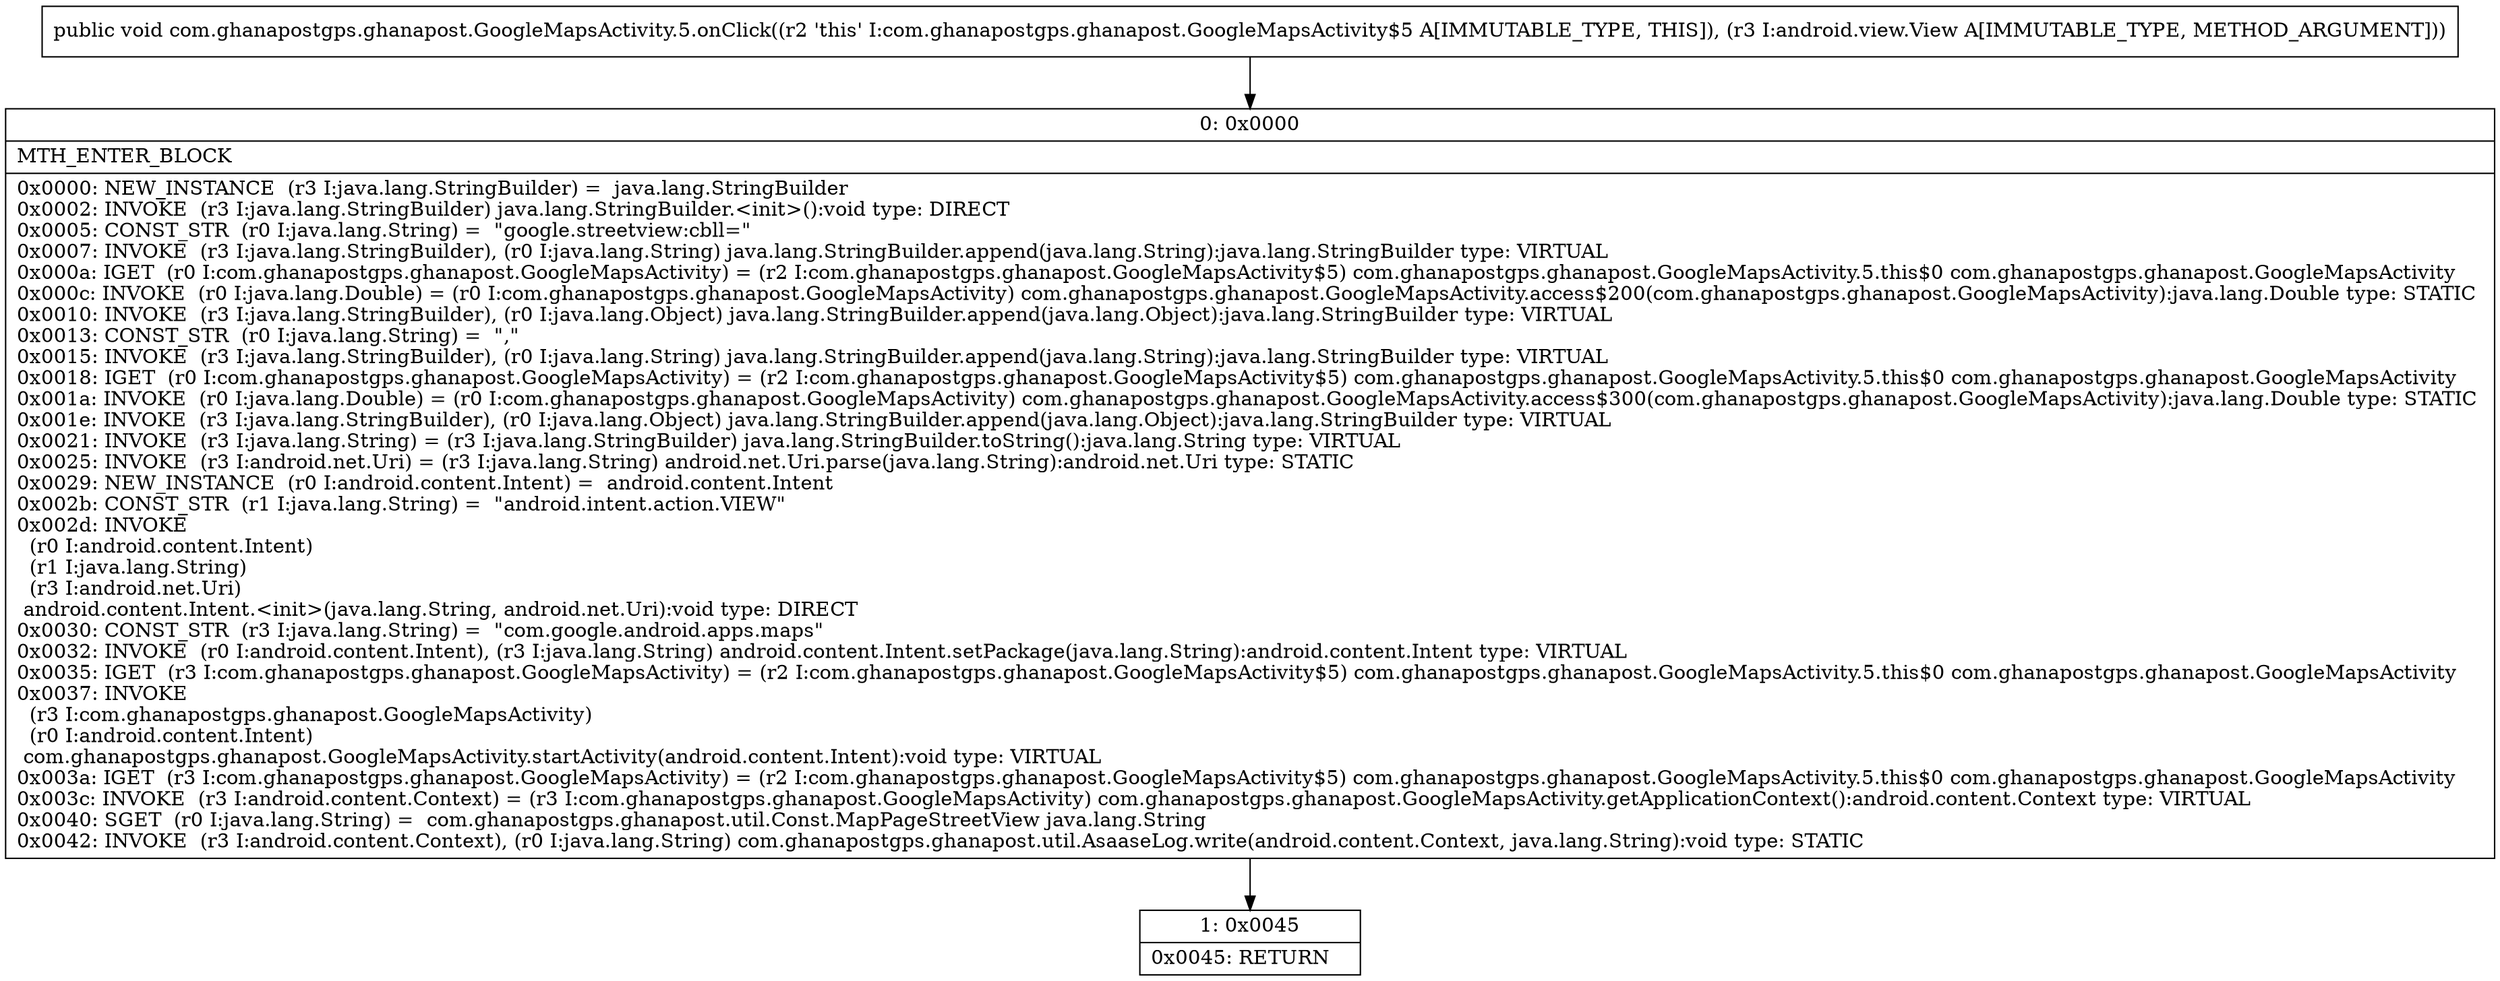 digraph "CFG forcom.ghanapostgps.ghanapost.GoogleMapsActivity.5.onClick(Landroid\/view\/View;)V" {
Node_0 [shape=record,label="{0\:\ 0x0000|MTH_ENTER_BLOCK\l|0x0000: NEW_INSTANCE  (r3 I:java.lang.StringBuilder) =  java.lang.StringBuilder \l0x0002: INVOKE  (r3 I:java.lang.StringBuilder) java.lang.StringBuilder.\<init\>():void type: DIRECT \l0x0005: CONST_STR  (r0 I:java.lang.String) =  \"google.streetview:cbll=\" \l0x0007: INVOKE  (r3 I:java.lang.StringBuilder), (r0 I:java.lang.String) java.lang.StringBuilder.append(java.lang.String):java.lang.StringBuilder type: VIRTUAL \l0x000a: IGET  (r0 I:com.ghanapostgps.ghanapost.GoogleMapsActivity) = (r2 I:com.ghanapostgps.ghanapost.GoogleMapsActivity$5) com.ghanapostgps.ghanapost.GoogleMapsActivity.5.this$0 com.ghanapostgps.ghanapost.GoogleMapsActivity \l0x000c: INVOKE  (r0 I:java.lang.Double) = (r0 I:com.ghanapostgps.ghanapost.GoogleMapsActivity) com.ghanapostgps.ghanapost.GoogleMapsActivity.access$200(com.ghanapostgps.ghanapost.GoogleMapsActivity):java.lang.Double type: STATIC \l0x0010: INVOKE  (r3 I:java.lang.StringBuilder), (r0 I:java.lang.Object) java.lang.StringBuilder.append(java.lang.Object):java.lang.StringBuilder type: VIRTUAL \l0x0013: CONST_STR  (r0 I:java.lang.String) =  \",\" \l0x0015: INVOKE  (r3 I:java.lang.StringBuilder), (r0 I:java.lang.String) java.lang.StringBuilder.append(java.lang.String):java.lang.StringBuilder type: VIRTUAL \l0x0018: IGET  (r0 I:com.ghanapostgps.ghanapost.GoogleMapsActivity) = (r2 I:com.ghanapostgps.ghanapost.GoogleMapsActivity$5) com.ghanapostgps.ghanapost.GoogleMapsActivity.5.this$0 com.ghanapostgps.ghanapost.GoogleMapsActivity \l0x001a: INVOKE  (r0 I:java.lang.Double) = (r0 I:com.ghanapostgps.ghanapost.GoogleMapsActivity) com.ghanapostgps.ghanapost.GoogleMapsActivity.access$300(com.ghanapostgps.ghanapost.GoogleMapsActivity):java.lang.Double type: STATIC \l0x001e: INVOKE  (r3 I:java.lang.StringBuilder), (r0 I:java.lang.Object) java.lang.StringBuilder.append(java.lang.Object):java.lang.StringBuilder type: VIRTUAL \l0x0021: INVOKE  (r3 I:java.lang.String) = (r3 I:java.lang.StringBuilder) java.lang.StringBuilder.toString():java.lang.String type: VIRTUAL \l0x0025: INVOKE  (r3 I:android.net.Uri) = (r3 I:java.lang.String) android.net.Uri.parse(java.lang.String):android.net.Uri type: STATIC \l0x0029: NEW_INSTANCE  (r0 I:android.content.Intent) =  android.content.Intent \l0x002b: CONST_STR  (r1 I:java.lang.String) =  \"android.intent.action.VIEW\" \l0x002d: INVOKE  \l  (r0 I:android.content.Intent)\l  (r1 I:java.lang.String)\l  (r3 I:android.net.Uri)\l android.content.Intent.\<init\>(java.lang.String, android.net.Uri):void type: DIRECT \l0x0030: CONST_STR  (r3 I:java.lang.String) =  \"com.google.android.apps.maps\" \l0x0032: INVOKE  (r0 I:android.content.Intent), (r3 I:java.lang.String) android.content.Intent.setPackage(java.lang.String):android.content.Intent type: VIRTUAL \l0x0035: IGET  (r3 I:com.ghanapostgps.ghanapost.GoogleMapsActivity) = (r2 I:com.ghanapostgps.ghanapost.GoogleMapsActivity$5) com.ghanapostgps.ghanapost.GoogleMapsActivity.5.this$0 com.ghanapostgps.ghanapost.GoogleMapsActivity \l0x0037: INVOKE  \l  (r3 I:com.ghanapostgps.ghanapost.GoogleMapsActivity)\l  (r0 I:android.content.Intent)\l com.ghanapostgps.ghanapost.GoogleMapsActivity.startActivity(android.content.Intent):void type: VIRTUAL \l0x003a: IGET  (r3 I:com.ghanapostgps.ghanapost.GoogleMapsActivity) = (r2 I:com.ghanapostgps.ghanapost.GoogleMapsActivity$5) com.ghanapostgps.ghanapost.GoogleMapsActivity.5.this$0 com.ghanapostgps.ghanapost.GoogleMapsActivity \l0x003c: INVOKE  (r3 I:android.content.Context) = (r3 I:com.ghanapostgps.ghanapost.GoogleMapsActivity) com.ghanapostgps.ghanapost.GoogleMapsActivity.getApplicationContext():android.content.Context type: VIRTUAL \l0x0040: SGET  (r0 I:java.lang.String) =  com.ghanapostgps.ghanapost.util.Const.MapPageStreetView java.lang.String \l0x0042: INVOKE  (r3 I:android.content.Context), (r0 I:java.lang.String) com.ghanapostgps.ghanapost.util.AsaaseLog.write(android.content.Context, java.lang.String):void type: STATIC \l}"];
Node_1 [shape=record,label="{1\:\ 0x0045|0x0045: RETURN   \l}"];
MethodNode[shape=record,label="{public void com.ghanapostgps.ghanapost.GoogleMapsActivity.5.onClick((r2 'this' I:com.ghanapostgps.ghanapost.GoogleMapsActivity$5 A[IMMUTABLE_TYPE, THIS]), (r3 I:android.view.View A[IMMUTABLE_TYPE, METHOD_ARGUMENT])) }"];
MethodNode -> Node_0;
Node_0 -> Node_1;
}

